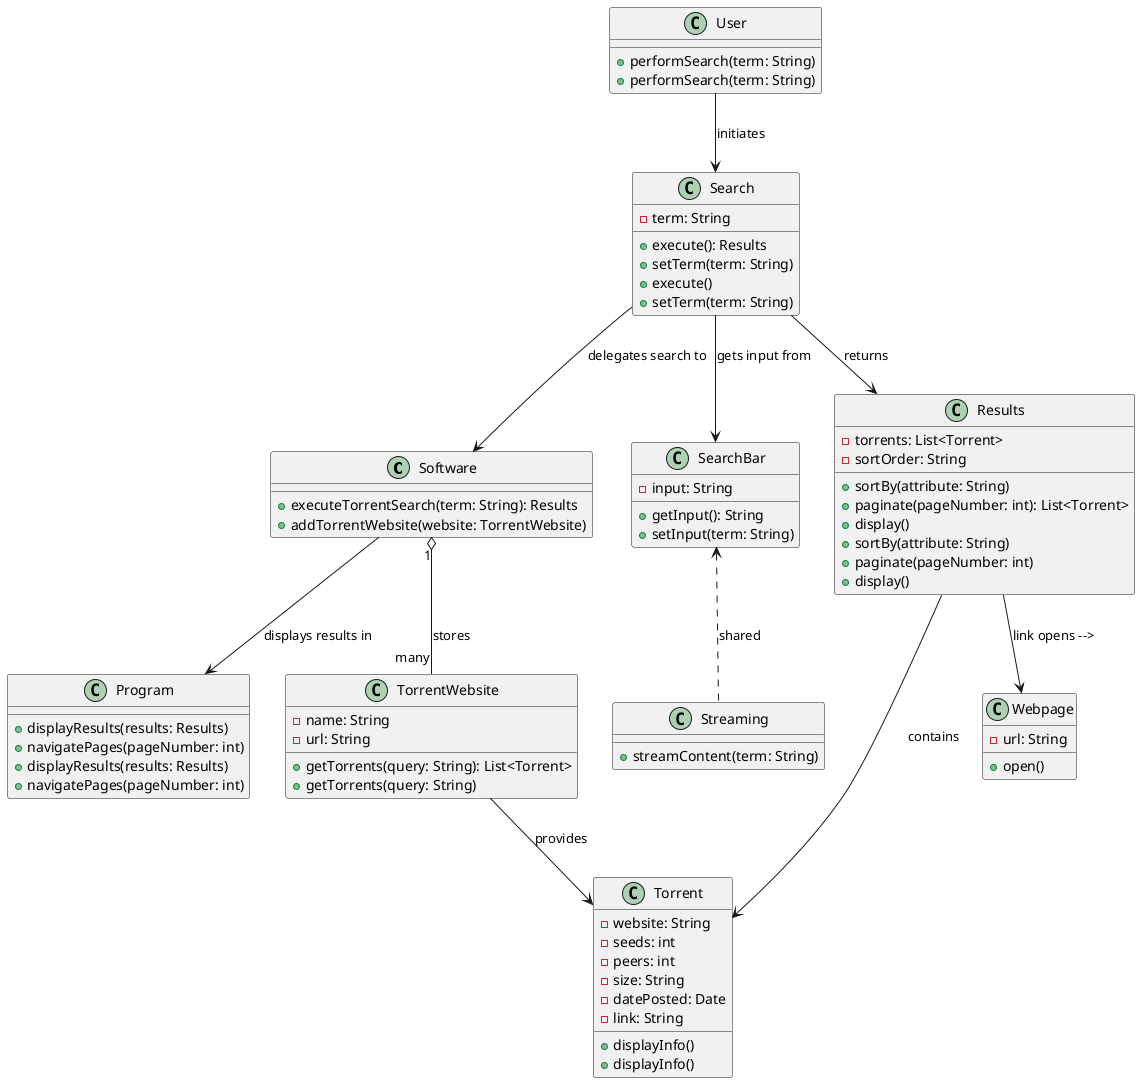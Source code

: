 @startuml
' Define the main classes

class Software {
  +executeTorrentSearch(term: String): Results
  +addTorrentWebsite(website: TorrentWebsite)
}

class Program {
  +displayResults(results: Results)
  +navigatePages(pageNumber: int)
}

class User {
  +performSearch(term: String)
}

class SearchBar {
  -input: String
  +getInput(): String
  +setInput(term: String)
}

class Search {
  -term: String
  +execute(): Results
  +setTerm(term: String)
}

class TorrentWebsite {
  -name: String
  -url: String
  +getTorrents(query: String): List<Torrent>
}

class Torrent {
  -website: String
  -seeds: int
  -peers: int
  -size: String
  -datePosted: Date
  -link: String
  +displayInfo()
}

class Results {
  -torrents: List<Torrent>
  -sortOrder: String
  +sortBy(attribute: String)
  +paginate(pageNumber: int): List<Torrent>
  +display()
}

class Webpage {
  -url: String
  +open()
}

' Relationships

User --> Search : "initiates"
Search --> SearchBar : "gets input from"
Search --> Software : "delegates search to"
Software "1" o-- "many" TorrentWebsite : "stores"
Software --> Program : "displays results in"
Search --> Results : "returns"

TorrentWebsite --> Torrent : "provides"
Results --> Torrent : "contains"

' Optional: association for sorting attributes in Results
Results --> Webpage : "link opens -->"

' Add note about streaming search sharing same search bar
class Streaming {
  ' This class represents the streaming feature sharing the search bar
  +streamContent(term: String)
}
SearchBar <.. Streaming : "shared"

' Methods for User
User : +performSearch(term: String)
' Methods for Search
Search : +execute() 
Search : +setTerm(term: String)
' Methods for TorrentWebsite
TorrentWebsite : +getTorrents(query: String)
' Methods for Torrent
Torrent : +displayInfo()
' Methods for Results
Results : +sortBy(attribute: String)
Results : +paginate(pageNumber: int)
Results : +display()
' Methods for Program
Program : +displayResults(results: Results)
Program : +navigatePages(pageNumber: int)

@enduml